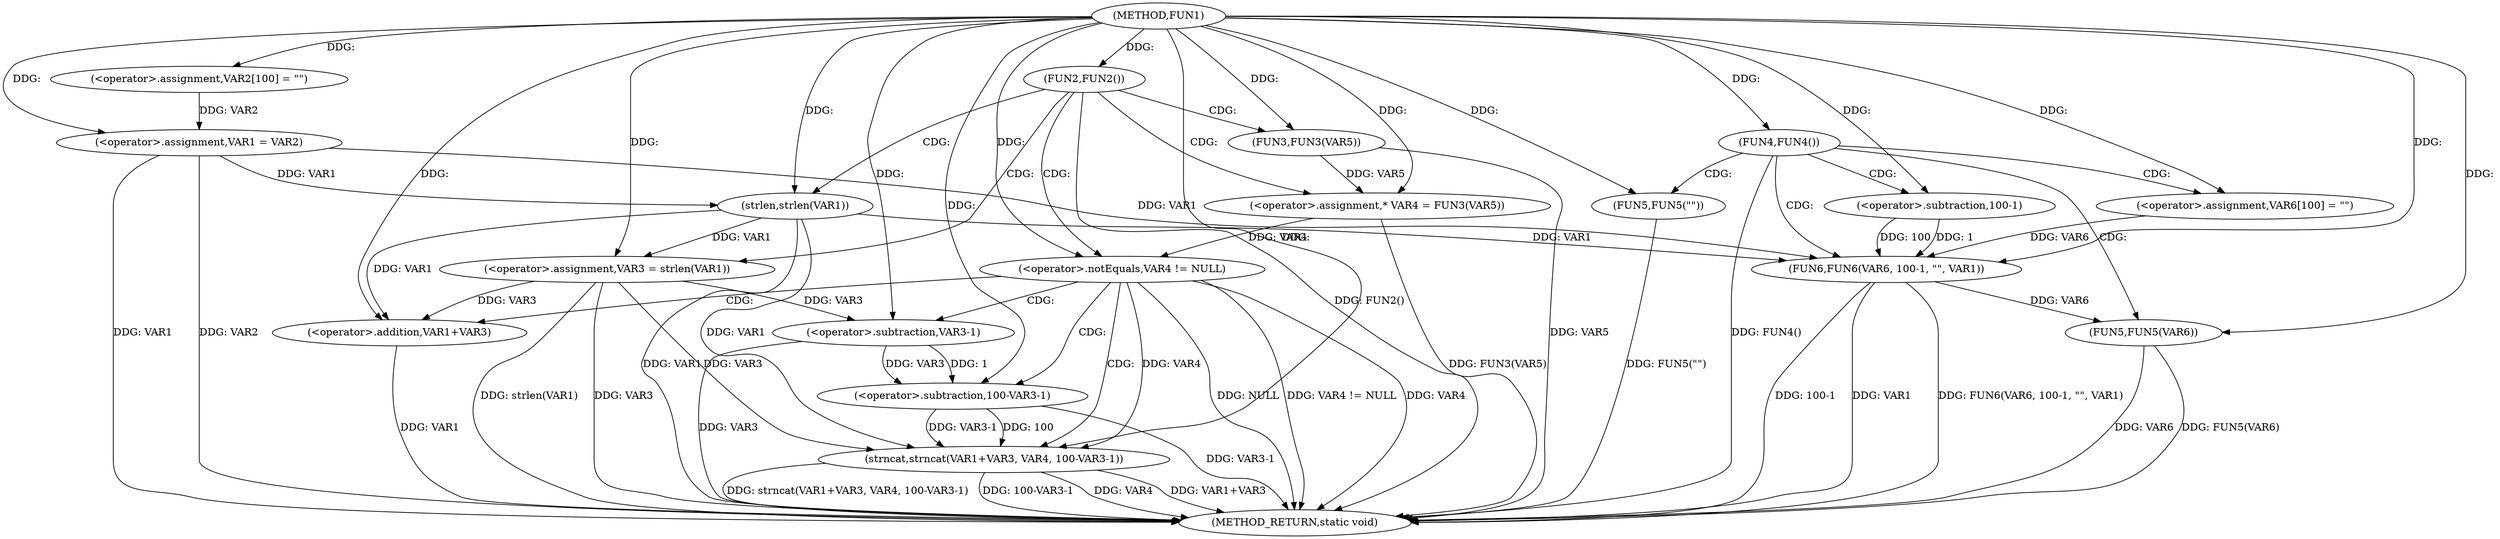 digraph FUN1 {  
"1000100" [label = "(METHOD,FUN1)" ]
"1000160" [label = "(METHOD_RETURN,static void)" ]
"1000104" [label = "(<operator>.assignment,VAR2[100] = \"\")" ]
"1000107" [label = "(<operator>.assignment,VAR1 = VAR2)" ]
"1000111" [label = "(FUN2,FUN2())" ]
"1000115" [label = "(<operator>.assignment,VAR3 = strlen(VAR1))" ]
"1000117" [label = "(strlen,strlen(VAR1))" ]
"1000120" [label = "(<operator>.assignment,* VAR4 = FUN3(VAR5))" ]
"1000122" [label = "(FUN3,FUN3(VAR5))" ]
"1000125" [label = "(<operator>.notEquals,VAR4 != NULL)" ]
"1000129" [label = "(strncat,strncat(VAR1+VAR3, VAR4, 100-VAR3-1))" ]
"1000130" [label = "(<operator>.addition,VAR1+VAR3)" ]
"1000134" [label = "(<operator>.subtraction,100-VAR3-1)" ]
"1000136" [label = "(<operator>.subtraction,VAR3-1)" ]
"1000140" [label = "(FUN4,FUN4())" ]
"1000142" [label = "(FUN5,FUN5(\"\"))" ]
"1000148" [label = "(<operator>.assignment,VAR6[100] = \"\")" ]
"1000151" [label = "(FUN6,FUN6(VAR6, 100-1, \"\", VAR1))" ]
"1000153" [label = "(<operator>.subtraction,100-1)" ]
"1000158" [label = "(FUN5,FUN5(VAR6))" ]
  "1000142" -> "1000160"  [ label = "DDG: FUN5(\"\")"] 
  "1000125" -> "1000160"  [ label = "DDG: VAR4 != NULL"] 
  "1000107" -> "1000160"  [ label = "DDG: VAR1"] 
  "1000151" -> "1000160"  [ label = "DDG: VAR1"] 
  "1000122" -> "1000160"  [ label = "DDG: VAR5"] 
  "1000140" -> "1000160"  [ label = "DDG: FUN4()"] 
  "1000117" -> "1000160"  [ label = "DDG: VAR1"] 
  "1000129" -> "1000160"  [ label = "DDG: VAR4"] 
  "1000130" -> "1000160"  [ label = "DDG: VAR1"] 
  "1000158" -> "1000160"  [ label = "DDG: VAR6"] 
  "1000115" -> "1000160"  [ label = "DDG: strlen(VAR1)"] 
  "1000129" -> "1000160"  [ label = "DDG: VAR1+VAR3"] 
  "1000125" -> "1000160"  [ label = "DDG: VAR4"] 
  "1000151" -> "1000160"  [ label = "DDG: FUN6(VAR6, 100-1, \"\", VAR1)"] 
  "1000129" -> "1000160"  [ label = "DDG: strncat(VAR1+VAR3, VAR4, 100-VAR3-1)"] 
  "1000158" -> "1000160"  [ label = "DDG: FUN5(VAR6)"] 
  "1000129" -> "1000160"  [ label = "DDG: 100-VAR3-1"] 
  "1000125" -> "1000160"  [ label = "DDG: NULL"] 
  "1000151" -> "1000160"  [ label = "DDG: 100-1"] 
  "1000134" -> "1000160"  [ label = "DDG: VAR3-1"] 
  "1000120" -> "1000160"  [ label = "DDG: FUN3(VAR5)"] 
  "1000111" -> "1000160"  [ label = "DDG: FUN2()"] 
  "1000115" -> "1000160"  [ label = "DDG: VAR3"] 
  "1000136" -> "1000160"  [ label = "DDG: VAR3"] 
  "1000107" -> "1000160"  [ label = "DDG: VAR2"] 
  "1000100" -> "1000104"  [ label = "DDG: "] 
  "1000104" -> "1000107"  [ label = "DDG: VAR2"] 
  "1000100" -> "1000107"  [ label = "DDG: "] 
  "1000100" -> "1000111"  [ label = "DDG: "] 
  "1000117" -> "1000115"  [ label = "DDG: VAR1"] 
  "1000100" -> "1000115"  [ label = "DDG: "] 
  "1000107" -> "1000117"  [ label = "DDG: VAR1"] 
  "1000100" -> "1000117"  [ label = "DDG: "] 
  "1000122" -> "1000120"  [ label = "DDG: VAR5"] 
  "1000100" -> "1000120"  [ label = "DDG: "] 
  "1000100" -> "1000122"  [ label = "DDG: "] 
  "1000120" -> "1000125"  [ label = "DDG: VAR4"] 
  "1000100" -> "1000125"  [ label = "DDG: "] 
  "1000117" -> "1000129"  [ label = "DDG: VAR1"] 
  "1000100" -> "1000129"  [ label = "DDG: "] 
  "1000115" -> "1000129"  [ label = "DDG: VAR3"] 
  "1000117" -> "1000130"  [ label = "DDG: VAR1"] 
  "1000100" -> "1000130"  [ label = "DDG: "] 
  "1000115" -> "1000130"  [ label = "DDG: VAR3"] 
  "1000125" -> "1000129"  [ label = "DDG: VAR4"] 
  "1000134" -> "1000129"  [ label = "DDG: 100"] 
  "1000134" -> "1000129"  [ label = "DDG: VAR3-1"] 
  "1000100" -> "1000134"  [ label = "DDG: "] 
  "1000136" -> "1000134"  [ label = "DDG: VAR3"] 
  "1000136" -> "1000134"  [ label = "DDG: 1"] 
  "1000100" -> "1000136"  [ label = "DDG: "] 
  "1000115" -> "1000136"  [ label = "DDG: VAR3"] 
  "1000100" -> "1000140"  [ label = "DDG: "] 
  "1000100" -> "1000142"  [ label = "DDG: "] 
  "1000100" -> "1000148"  [ label = "DDG: "] 
  "1000148" -> "1000151"  [ label = "DDG: VAR6"] 
  "1000100" -> "1000151"  [ label = "DDG: "] 
  "1000153" -> "1000151"  [ label = "DDG: 100"] 
  "1000153" -> "1000151"  [ label = "DDG: 1"] 
  "1000100" -> "1000153"  [ label = "DDG: "] 
  "1000107" -> "1000151"  [ label = "DDG: VAR1"] 
  "1000117" -> "1000151"  [ label = "DDG: VAR1"] 
  "1000151" -> "1000158"  [ label = "DDG: VAR6"] 
  "1000100" -> "1000158"  [ label = "DDG: "] 
  "1000111" -> "1000125"  [ label = "CDG: "] 
  "1000111" -> "1000120"  [ label = "CDG: "] 
  "1000111" -> "1000117"  [ label = "CDG: "] 
  "1000111" -> "1000115"  [ label = "CDG: "] 
  "1000111" -> "1000122"  [ label = "CDG: "] 
  "1000125" -> "1000129"  [ label = "CDG: "] 
  "1000125" -> "1000130"  [ label = "CDG: "] 
  "1000125" -> "1000136"  [ label = "CDG: "] 
  "1000125" -> "1000134"  [ label = "CDG: "] 
  "1000140" -> "1000153"  [ label = "CDG: "] 
  "1000140" -> "1000158"  [ label = "CDG: "] 
  "1000140" -> "1000142"  [ label = "CDG: "] 
  "1000140" -> "1000151"  [ label = "CDG: "] 
  "1000140" -> "1000148"  [ label = "CDG: "] 
}
